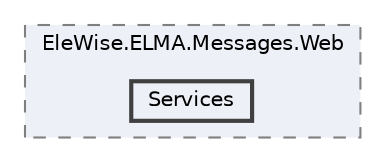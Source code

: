 digraph "Web/Modules/EleWise.ELMA.Messages.Web/Services"
{
 // LATEX_PDF_SIZE
  bgcolor="transparent";
  edge [fontname=Helvetica,fontsize=10,labelfontname=Helvetica,labelfontsize=10];
  node [fontname=Helvetica,fontsize=10,shape=box,height=0.2,width=0.4];
  compound=true
  subgraph clusterdir_55c286c1ed6c24c293efe67041dc8f62 {
    graph [ bgcolor="#edf0f7", pencolor="grey50", label="EleWise.ELMA.Messages.Web", fontname=Helvetica,fontsize=10 style="filled,dashed", URL="dir_55c286c1ed6c24c293efe67041dc8f62.html",tooltip=""]
  dir_298402b70edb5f1ff538c3ced298f3c6 [label="Services", fillcolor="#edf0f7", color="grey25", style="filled,bold", URL="dir_298402b70edb5f1ff538c3ced298f3c6.html",tooltip=""];
  }
}
